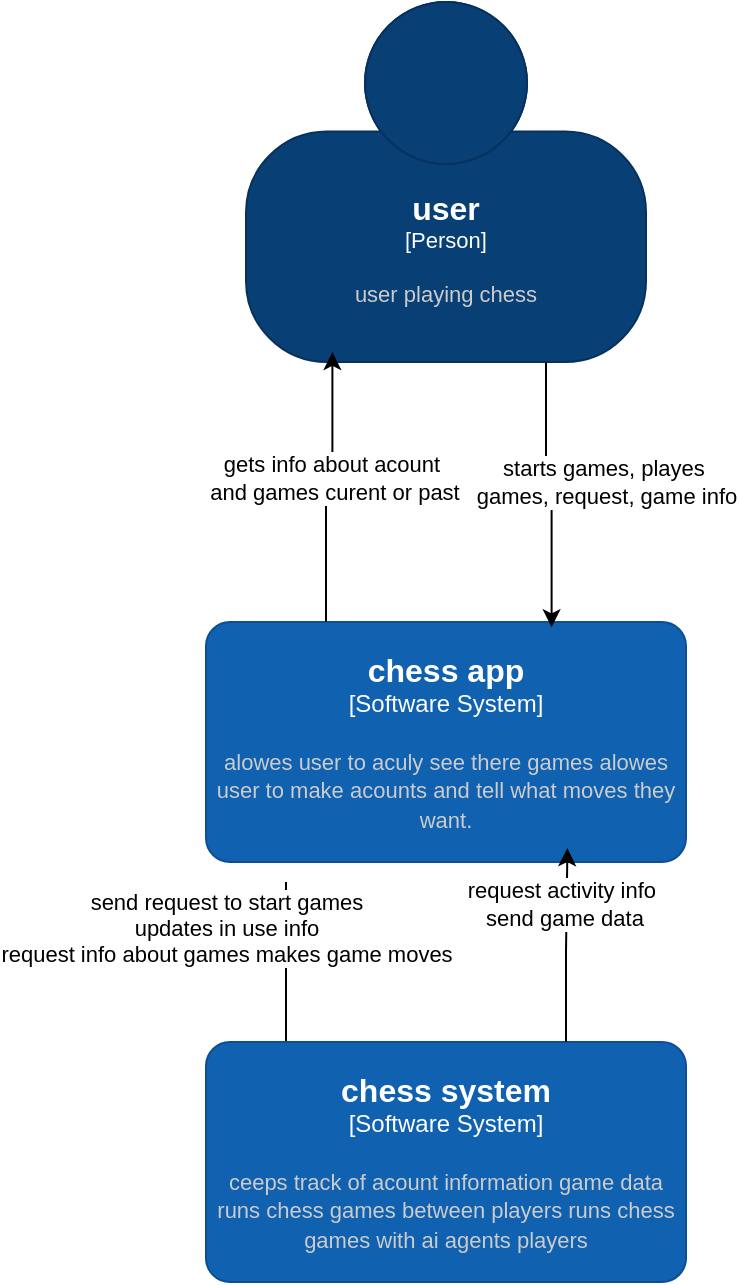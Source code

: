 <mxfile version="26.0.16">
  <diagram name="Page-1" id="N9UnnKFehPXrAKfzdw8a">
    <mxGraphModel dx="1658" dy="808" grid="1" gridSize="10" guides="1" tooltips="1" connect="1" arrows="1" fold="1" page="1" pageScale="1" pageWidth="850" pageHeight="1100" math="0" shadow="0">
      <root>
        <mxCell id="0" />
        <mxCell id="1" parent="0" />
        <object placeholders="1" c4Name="user" c4Type="Person" c4Description="user playing chess" label="&lt;font style=&quot;font-size: 16px&quot;&gt;&lt;b&gt;%c4Name%&lt;/b&gt;&lt;/font&gt;&lt;div&gt;[%c4Type%]&lt;/div&gt;&lt;br&gt;&lt;div&gt;&lt;font style=&quot;font-size: 11px&quot;&gt;&lt;font color=&quot;#cccccc&quot;&gt;%c4Description%&lt;/font&gt;&lt;/div&gt;" id="V9wDd86Cc4DEl9RubZDk-1">
          <mxCell style="html=1;fontSize=11;dashed=0;whiteSpace=wrap;fillColor=#083F75;strokeColor=#06315C;fontColor=#ffffff;shape=mxgraph.c4.person2;align=center;metaEdit=1;points=[[0.5,0,0],[1,0.5,0],[1,0.75,0],[0.75,1,0],[0.5,1,0],[0.25,1,0],[0,0.75,0],[0,0.5,0]];resizable=0;" parent="1" vertex="1">
            <mxGeometry x="360" y="120" width="200" height="180" as="geometry" />
          </mxCell>
        </object>
        <mxCell id="V9wDd86Cc4DEl9RubZDk-8" style="edgeStyle=orthogonalEdgeStyle;rounded=0;orthogonalLoop=1;jettySize=auto;html=1;exitX=0.25;exitY=1;exitDx=0;exitDy=0;exitPerimeter=0;entryX=0.25;entryY=0;entryDx=0;entryDy=0;entryPerimeter=0;" parent="1" edge="1">
          <mxGeometry relative="1" as="geometry">
            <mxPoint x="380" y="560" as="sourcePoint" />
            <mxPoint x="380" y="650" as="targetPoint" />
          </mxGeometry>
        </mxCell>
        <mxCell id="V9wDd86Cc4DEl9RubZDk-12" value="send request to start games&lt;div&gt;&amp;nbsp;updates in use info&amp;nbsp;&lt;div&gt;request info about games makes game moves&lt;/div&gt;&lt;/div&gt;" style="edgeLabel;html=1;align=center;verticalAlign=middle;resizable=0;points=[];" parent="V9wDd86Cc4DEl9RubZDk-8" vertex="1" connectable="0">
          <mxGeometry x="-0.496" y="-1" relative="1" as="geometry">
            <mxPoint x="-29" as="offset" />
          </mxGeometry>
        </mxCell>
        <object placeholders="1" c4Name="chess app" c4Type="Software System" c4Description="alowes user to aculy see there games alowes user to make acounts and tell what moves they want." label="&lt;font style=&quot;font-size: 16px&quot;&gt;&lt;b&gt;%c4Name%&lt;/b&gt;&lt;/font&gt;&lt;div&gt;[%c4Type%]&lt;/div&gt;&lt;br&gt;&lt;div&gt;&lt;font style=&quot;font-size: 11px&quot;&gt;&lt;font color=&quot;#cccccc&quot;&gt;%c4Description%&lt;/font&gt;&lt;/div&gt;" id="V9wDd86Cc4DEl9RubZDk-2">
          <mxCell style="rounded=1;whiteSpace=wrap;html=1;labelBackgroundColor=none;fillColor=#1061B0;fontColor=#ffffff;align=center;arcSize=10;strokeColor=#0D5091;metaEdit=1;resizable=0;points=[[0.25,0,0],[0.5,0,0],[0.75,0,0],[1,0.25,0],[1,0.5,0],[1,0.75,0],[0.75,1,0],[0.5,1,0],[0.25,1,0],[0,0.75,0],[0,0.5,0],[0,0.25,0]];" parent="1" vertex="1">
            <mxGeometry x="340" y="430" width="240" height="120" as="geometry" />
          </mxCell>
        </object>
        <mxCell id="V9wDd86Cc4DEl9RubZDk-4" style="edgeStyle=orthogonalEdgeStyle;rounded=0;orthogonalLoop=1;jettySize=auto;html=1;exitX=0.75;exitY=1;exitDx=0;exitDy=0;exitPerimeter=0;entryX=0.72;entryY=0.022;entryDx=0;entryDy=0;entryPerimeter=0;" parent="1" source="V9wDd86Cc4DEl9RubZDk-1" target="V9wDd86Cc4DEl9RubZDk-2" edge="1">
          <mxGeometry relative="1" as="geometry" />
        </mxCell>
        <mxCell id="V9wDd86Cc4DEl9RubZDk-10" value="starts games, playes&amp;nbsp;&lt;div&gt;games, request, game info&lt;/div&gt;" style="edgeLabel;html=1;align=center;verticalAlign=middle;resizable=0;points=[];" parent="V9wDd86Cc4DEl9RubZDk-4" vertex="1" connectable="0">
          <mxGeometry x="-0.235" relative="1" as="geometry">
            <mxPoint x="30" y="8" as="offset" />
          </mxGeometry>
        </mxCell>
        <mxCell id="V9wDd86Cc4DEl9RubZDk-5" style="edgeStyle=orthogonalEdgeStyle;rounded=0;orthogonalLoop=1;jettySize=auto;html=1;exitX=0.25;exitY=0;exitDx=0;exitDy=0;exitPerimeter=0;entryX=0.216;entryY=0.972;entryDx=0;entryDy=0;entryPerimeter=0;" parent="1" source="V9wDd86Cc4DEl9RubZDk-2" target="V9wDd86Cc4DEl9RubZDk-1" edge="1">
          <mxGeometry relative="1" as="geometry" />
        </mxCell>
        <mxCell id="V9wDd86Cc4DEl9RubZDk-11" value="gets info about acount&amp;nbsp;&lt;div&gt;and games curent or past&lt;/div&gt;" style="edgeLabel;html=1;align=center;verticalAlign=middle;resizable=0;points=[];" parent="V9wDd86Cc4DEl9RubZDk-5" vertex="1" connectable="0">
          <mxGeometry x="0.091" y="-1" relative="1" as="geometry">
            <mxPoint as="offset" />
          </mxGeometry>
        </mxCell>
        <object placeholders="1" c4Name="chess system" c4Type="Software System" c4Description=" ceeps track of acount information game data runs chess games between players runs chess games with ai agents players" label="&lt;font style=&quot;font-size: 16px&quot;&gt;&lt;b&gt;%c4Name%&lt;/b&gt;&lt;/font&gt;&lt;div&gt;[%c4Type%]&lt;/div&gt;&lt;br&gt;&lt;div&gt;&lt;font style=&quot;font-size: 11px&quot;&gt;&lt;font color=&quot;#cccccc&quot;&gt;%c4Description%&lt;/font&gt;&lt;/div&gt;" id="V9wDd86Cc4DEl9RubZDk-7">
          <mxCell style="rounded=1;whiteSpace=wrap;html=1;labelBackgroundColor=none;fillColor=#1061B0;fontColor=#ffffff;align=center;arcSize=10;strokeColor=#0D5091;metaEdit=1;resizable=0;points=[[0.25,0,0],[0.5,0,0],[0.75,0,0],[1,0.25,0],[1,0.5,0],[1,0.75,0],[0.75,1,0],[0.5,1,0],[0.25,1,0],[0,0.75,0],[0,0.5,0],[0,0.25,0]];" parent="1" vertex="1">
            <mxGeometry x="340" y="640" width="240" height="120" as="geometry" />
          </mxCell>
        </object>
        <mxCell id="V9wDd86Cc4DEl9RubZDk-9" style="edgeStyle=orthogonalEdgeStyle;rounded=0;orthogonalLoop=1;jettySize=auto;html=1;exitX=0.75;exitY=0;exitDx=0;exitDy=0;exitPerimeter=0;entryX=0.753;entryY=0.942;entryDx=0;entryDy=0;entryPerimeter=0;" parent="1" source="V9wDd86Cc4DEl9RubZDk-7" target="V9wDd86Cc4DEl9RubZDk-2" edge="1">
          <mxGeometry relative="1" as="geometry" />
        </mxCell>
        <mxCell id="V9wDd86Cc4DEl9RubZDk-13" value="request activity info&amp;nbsp;&lt;div&gt;send game data&lt;/div&gt;" style="edgeLabel;html=1;align=center;verticalAlign=middle;resizable=0;points=[];" parent="V9wDd86Cc4DEl9RubZDk-9" vertex="1" connectable="0">
          <mxGeometry x="0.431" y="2" relative="1" as="geometry">
            <mxPoint as="offset" />
          </mxGeometry>
        </mxCell>
      </root>
    </mxGraphModel>
  </diagram>
</mxfile>
